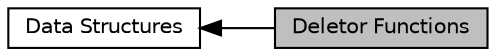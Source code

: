 digraph "Deletor Functions"
{
  edge [fontname="Helvetica",fontsize="10",labelfontname="Helvetica",labelfontsize="10"];
  node [fontname="Helvetica",fontsize="10",shape=box];
  rankdir=LR;
  Node1 [label="Deletor Functions",height=0.2,width=0.4,color="black", fillcolor="grey75", style="filled", fontcolor="black",tooltip="For deleting and free associated memory of data structures."];
  Node2 [label="Data Structures",height=0.2,width=0.4,color="black", fillcolor="white", style="filled",URL="$group__structs.html",tooltip="How the simulation stores data."];
  Node2->Node1 [shape=plaintext, dir="back", style="solid"];
}
